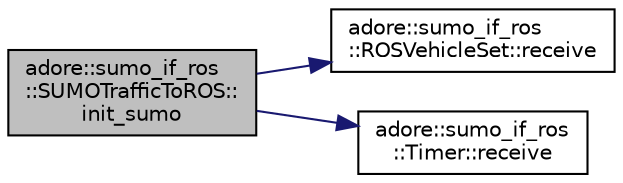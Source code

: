 digraph "adore::sumo_if_ros::SUMOTrafficToROS::init_sumo"
{
 // LATEX_PDF_SIZE
  edge [fontname="Helvetica",fontsize="10",labelfontname="Helvetica",labelfontsize="10"];
  node [fontname="Helvetica",fontsize="10",shape=record];
  rankdir="LR";
  Node1 [label="adore::sumo_if_ros\l::SUMOTrafficToROS::\linit_sumo",height=0.2,width=0.4,color="black", fillcolor="grey75", style="filled", fontcolor="black",tooltip=" "];
  Node1 -> Node2 [color="midnightblue",fontsize="10",style="solid",fontname="Helvetica"];
  Node2 [label="adore::sumo_if_ros\l::ROSVehicleSet::receive",height=0.2,width=0.4,color="black", fillcolor="white", style="filled",URL="$structadore_1_1sumo__if__ros_1_1ROSVehicleSet.html#afe24fa84666ed983138537789562f7ae",tooltip=" "];
  Node1 -> Node3 [color="midnightblue",fontsize="10",style="solid",fontname="Helvetica"];
  Node3 [label="adore::sumo_if_ros\l::Timer::receive",height=0.2,width=0.4,color="black", fillcolor="white", style="filled",URL="$structadore_1_1sumo__if__ros_1_1Timer.html#ac844a7d33ddd3ac238468ba939267cd8",tooltip=" "];
}

